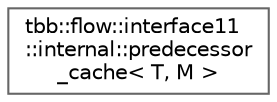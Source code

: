 digraph "类继承关系图"
{
 // LATEX_PDF_SIZE
  bgcolor="transparent";
  edge [fontname=Helvetica,fontsize=10,labelfontname=Helvetica,labelfontsize=10];
  node [fontname=Helvetica,fontsize=10,shape=box,height=0.2,width=0.4];
  rankdir="LR";
  Node0 [id="Node000000",label="tbb::flow::interface11\l::internal::predecessor\l_cache\< T, M \>",height=0.2,width=0.4,color="grey40", fillcolor="white", style="filled",URL="$classtbb_1_1flow_1_1interface11_1_1internal_1_1predecessor__cache.html",tooltip=" "];
}
